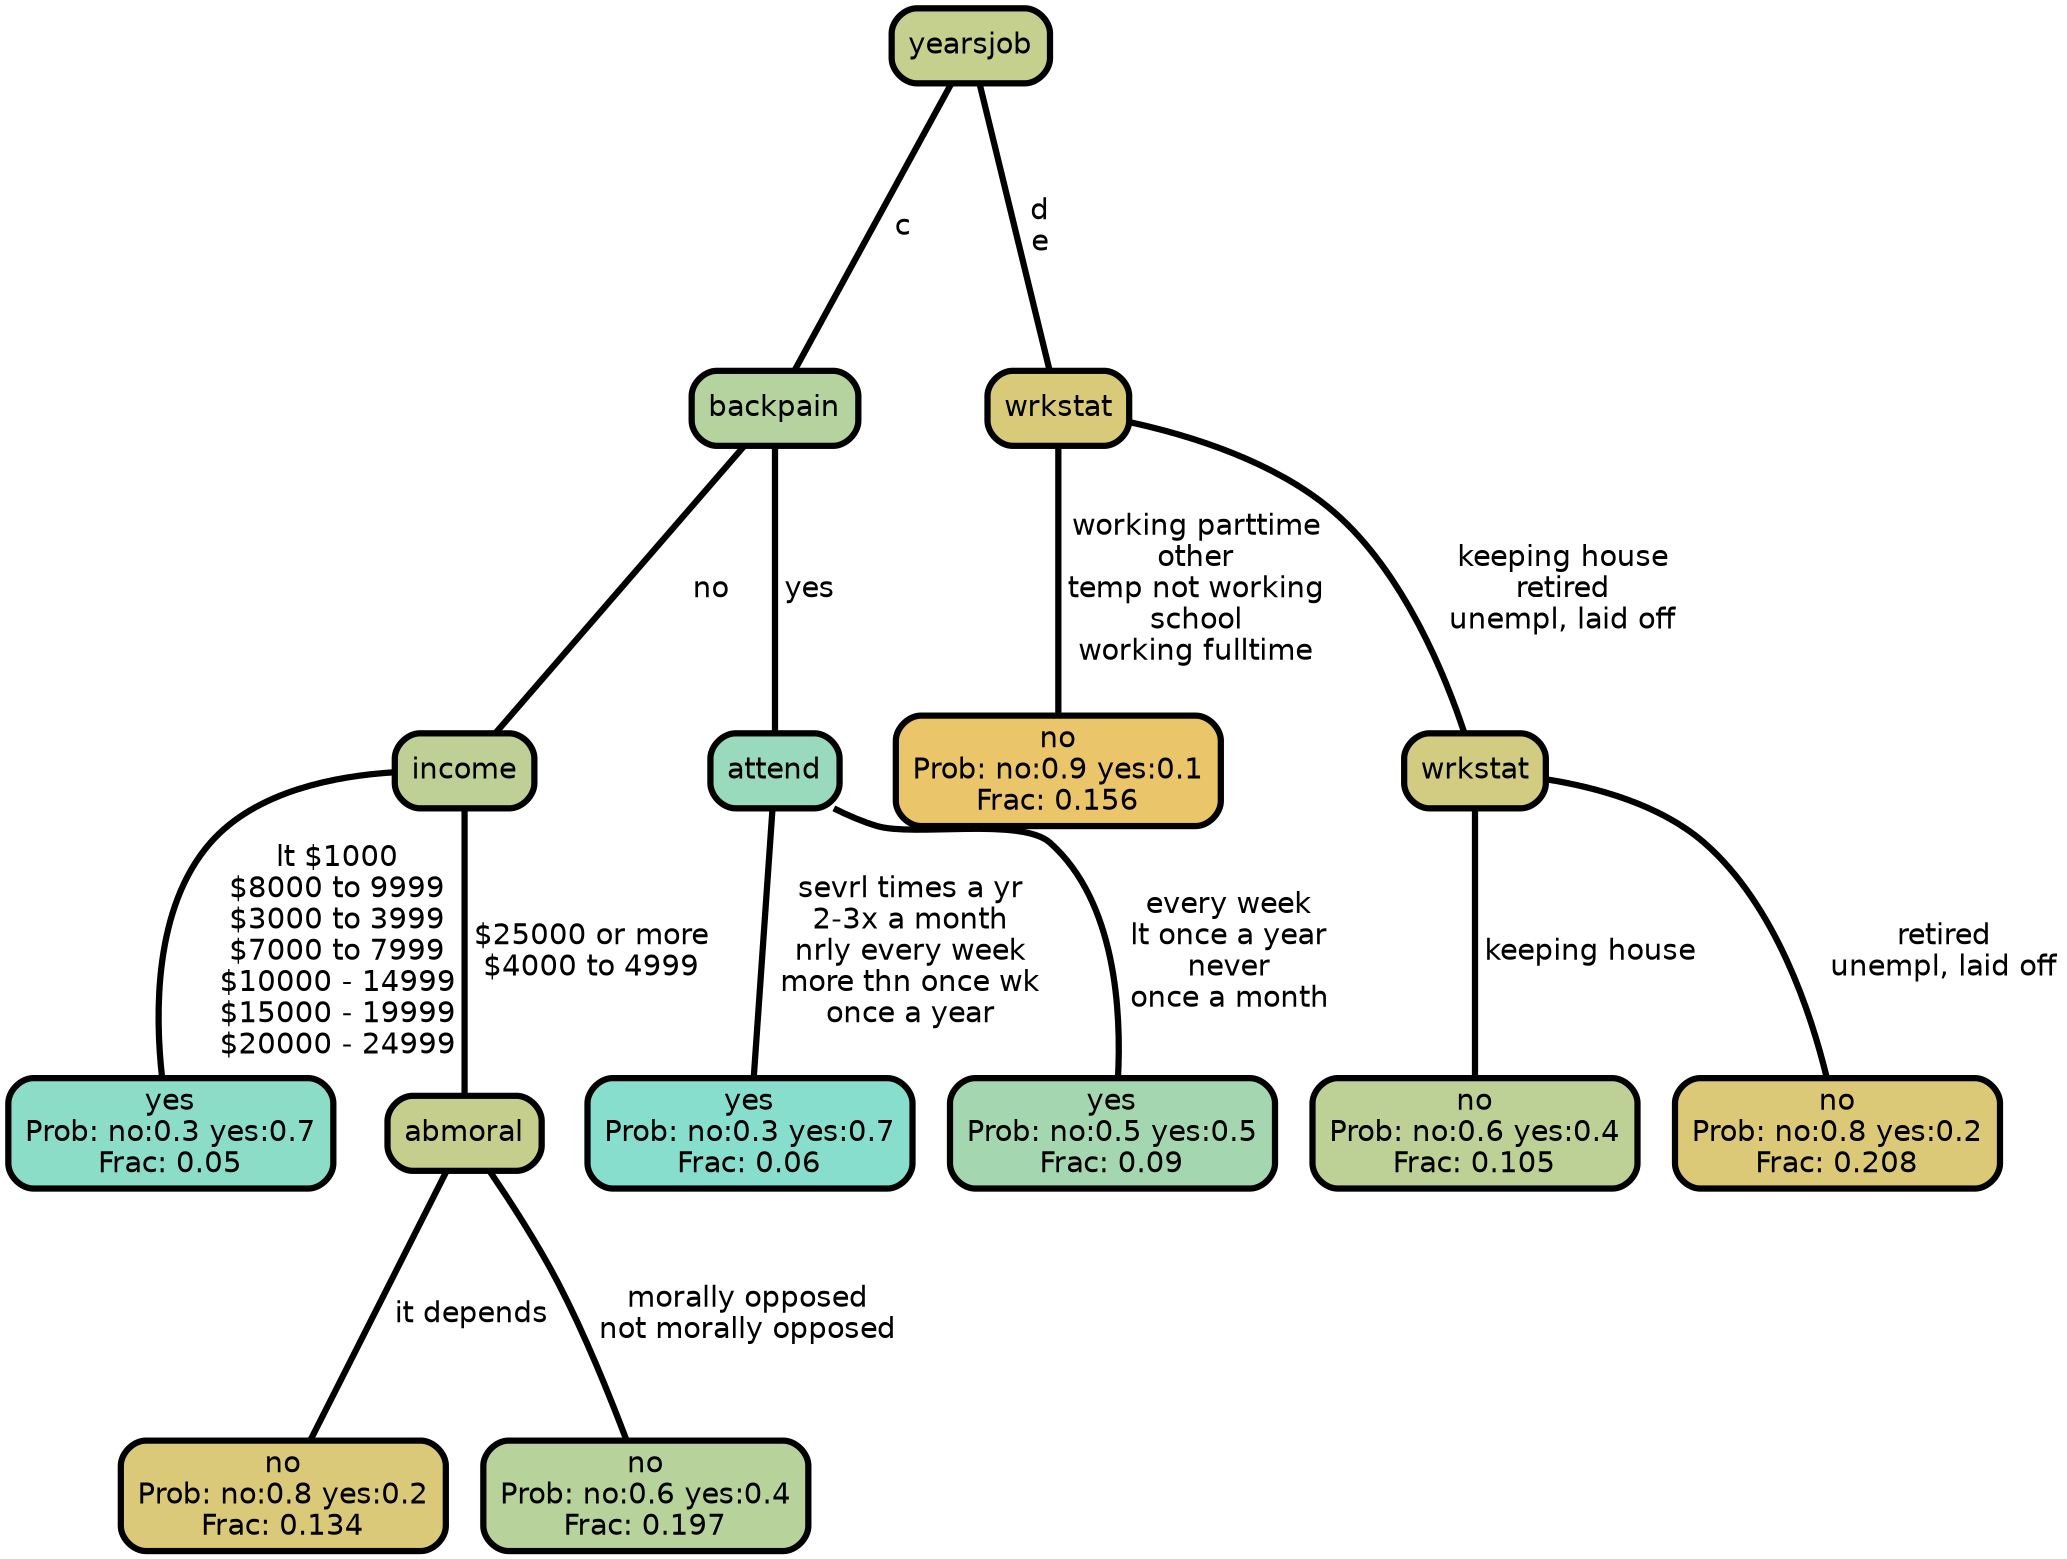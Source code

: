 graph Tree {
node [shape=box, style="filled, rounded",color="black",penwidth="3",fontcolor="black",                 fontname=helvetica] ;
graph [ranksep="0 equally", splines=straight,                 bgcolor=transparent, dpi=200] ;
edge [fontname=helvetica, color=black] ;
0 [label="yes
Prob: no:0.3 yes:0.7
Frac: 0.05", fillcolor="#8bddc8"] ;
1 [label="income", fillcolor="#bed095"] ;
2 [label="no
Prob: no:0.8 yes:0.2
Frac: 0.134", fillcolor="#dac979"] ;
3 [label="abmoral", fillcolor="#c6ce8d"] ;
4 [label="no
Prob: no:0.6 yes:0.4
Frac: 0.197", fillcolor="#b8d29b"] ;
5 [label="backpain", fillcolor="#b4d39f"] ;
6 [label="yes
Prob: no:0.3 yes:0.7
Frac: 0.06", fillcolor="#87decc"] ;
7 [label="attend", fillcolor="#98dabb"] ;
8 [label="yes
Prob: no:0.5 yes:0.5
Frac: 0.09", fillcolor="#a4d7af"] ;
9 [label="yearsjob", fillcolor="#c5cf8e"] ;
10 [label="no
Prob: no:0.9 yes:0.1
Frac: 0.156", fillcolor="#eac569"] ;
11 [label="wrkstat", fillcolor="#d9ca7a"] ;
12 [label="no
Prob: no:0.6 yes:0.4
Frac: 0.105", fillcolor="#bdd196"] ;
13 [label="wrkstat", fillcolor="#d1cc82"] ;
14 [label="no
Prob: no:0.8 yes:0.2
Frac: 0.208", fillcolor="#dbc978"] ;
1 -- 0 [label=" lt $1000\n $8000 to 9999\n $3000 to 3999\n $7000 to 7999\n $10000 - 14999\n $15000 - 19999\n $20000 - 24999",penwidth=3] ;
1 -- 3 [label=" $25000 or more\n $4000 to 4999",penwidth=3] ;
3 -- 2 [label=" it depends",penwidth=3] ;
3 -- 4 [label=" morally opposed\n not morally opposed",penwidth=3] ;
5 -- 1 [label=" no",penwidth=3] ;
5 -- 7 [label=" yes",penwidth=3] ;
7 -- 6 [label=" sevrl times a yr\n 2-3x a month\n nrly every week\n more thn once wk\n once a year",penwidth=3] ;
7 -- 8 [label=" every week\n lt once a year\n never\n once a month",penwidth=3] ;
9 -- 5 [label=" c",penwidth=3] ;
9 -- 11 [label=" d\n e",penwidth=3] ;
11 -- 10 [label=" working parttime\n other\n temp not working\n school\n working fulltime",penwidth=3] ;
11 -- 13 [label=" keeping house\n retired\n unempl, laid off",penwidth=3] ;
13 -- 12 [label=" keeping house",penwidth=3] ;
13 -- 14 [label=" retired\n unempl, laid off",penwidth=3] ;
{rank = same;}}
